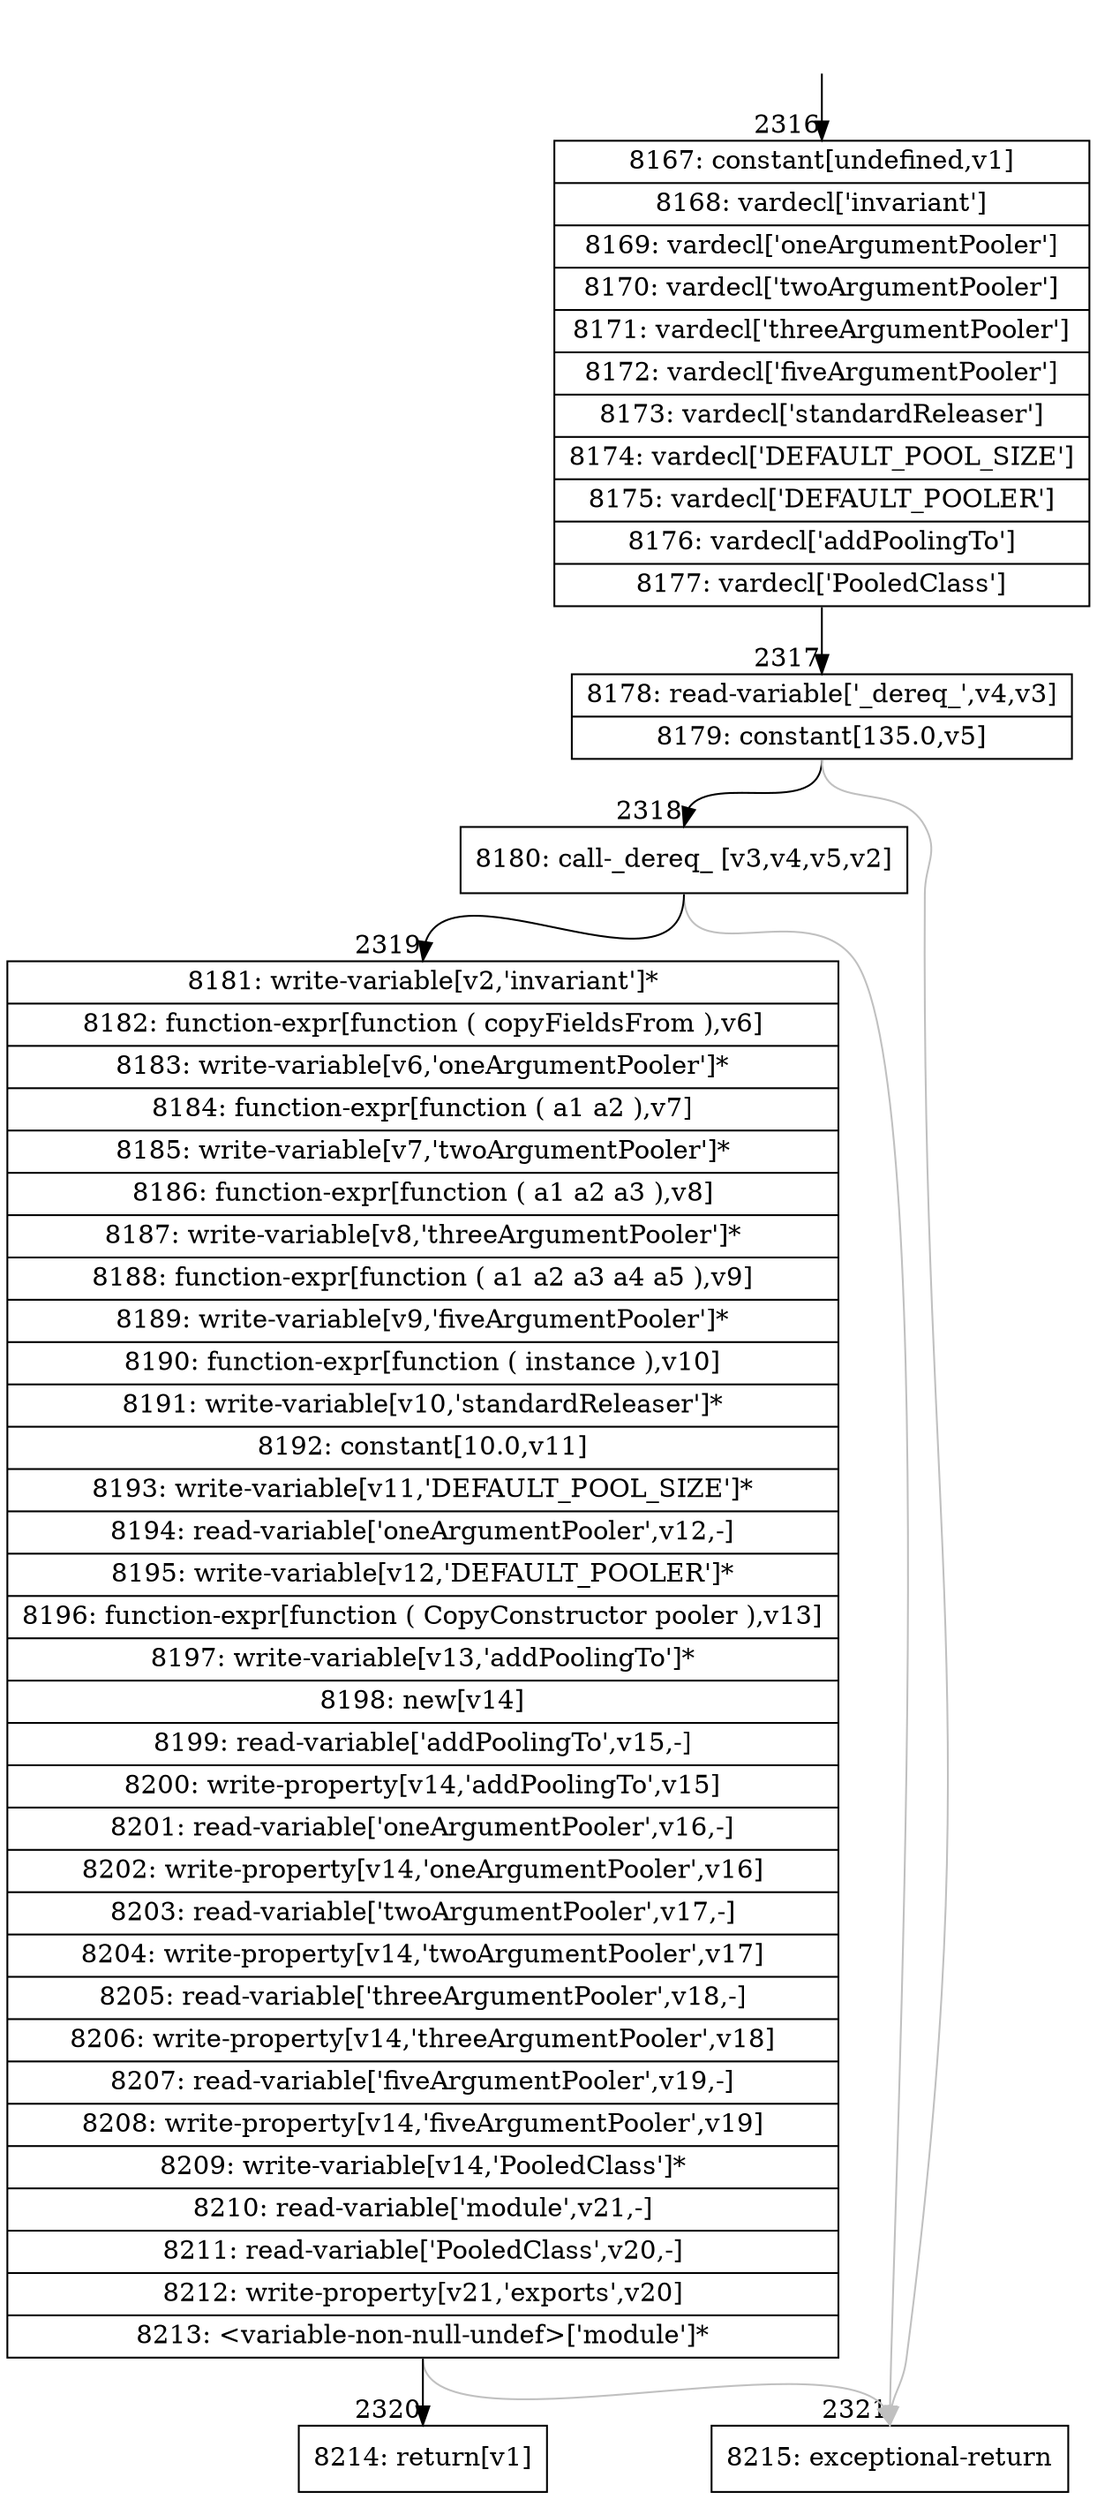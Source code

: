 digraph {
rankdir="TD"
BB_entry161[shape=none,label=""];
BB_entry161 -> BB2316 [tailport=s, headport=n, headlabel="    2316"]
BB2316 [shape=record label="{8167: constant[undefined,v1]|8168: vardecl['invariant']|8169: vardecl['oneArgumentPooler']|8170: vardecl['twoArgumentPooler']|8171: vardecl['threeArgumentPooler']|8172: vardecl['fiveArgumentPooler']|8173: vardecl['standardReleaser']|8174: vardecl['DEFAULT_POOL_SIZE']|8175: vardecl['DEFAULT_POOLER']|8176: vardecl['addPoolingTo']|8177: vardecl['PooledClass']}" ] 
BB2316 -> BB2317 [tailport=s, headport=n, headlabel="      2317"]
BB2317 [shape=record label="{8178: read-variable['_dereq_',v4,v3]|8179: constant[135.0,v5]}" ] 
BB2317 -> BB2318 [tailport=s, headport=n, headlabel="      2318"]
BB2317 -> BB2321 [tailport=s, headport=n, color=gray, headlabel="      2321"]
BB2318 [shape=record label="{8180: call-_dereq_ [v3,v4,v5,v2]}" ] 
BB2318 -> BB2319 [tailport=s, headport=n, headlabel="      2319"]
BB2318 -> BB2321 [tailport=s, headport=n, color=gray]
BB2319 [shape=record label="{8181: write-variable[v2,'invariant']*|8182: function-expr[function ( copyFieldsFrom ),v6]|8183: write-variable[v6,'oneArgumentPooler']*|8184: function-expr[function ( a1 a2 ),v7]|8185: write-variable[v7,'twoArgumentPooler']*|8186: function-expr[function ( a1 a2 a3 ),v8]|8187: write-variable[v8,'threeArgumentPooler']*|8188: function-expr[function ( a1 a2 a3 a4 a5 ),v9]|8189: write-variable[v9,'fiveArgumentPooler']*|8190: function-expr[function ( instance ),v10]|8191: write-variable[v10,'standardReleaser']*|8192: constant[10.0,v11]|8193: write-variable[v11,'DEFAULT_POOL_SIZE']*|8194: read-variable['oneArgumentPooler',v12,-]|8195: write-variable[v12,'DEFAULT_POOLER']*|8196: function-expr[function ( CopyConstructor pooler ),v13]|8197: write-variable[v13,'addPoolingTo']*|8198: new[v14]|8199: read-variable['addPoolingTo',v15,-]|8200: write-property[v14,'addPoolingTo',v15]|8201: read-variable['oneArgumentPooler',v16,-]|8202: write-property[v14,'oneArgumentPooler',v16]|8203: read-variable['twoArgumentPooler',v17,-]|8204: write-property[v14,'twoArgumentPooler',v17]|8205: read-variable['threeArgumentPooler',v18,-]|8206: write-property[v14,'threeArgumentPooler',v18]|8207: read-variable['fiveArgumentPooler',v19,-]|8208: write-property[v14,'fiveArgumentPooler',v19]|8209: write-variable[v14,'PooledClass']*|8210: read-variable['module',v21,-]|8211: read-variable['PooledClass',v20,-]|8212: write-property[v21,'exports',v20]|8213: \<variable-non-null-undef\>['module']*}" ] 
BB2319 -> BB2320 [tailport=s, headport=n, headlabel="      2320"]
BB2319 -> BB2321 [tailport=s, headport=n, color=gray]
BB2320 [shape=record label="{8214: return[v1]}" ] 
BB2321 [shape=record label="{8215: exceptional-return}" ] 
//#$~ 4320
}
